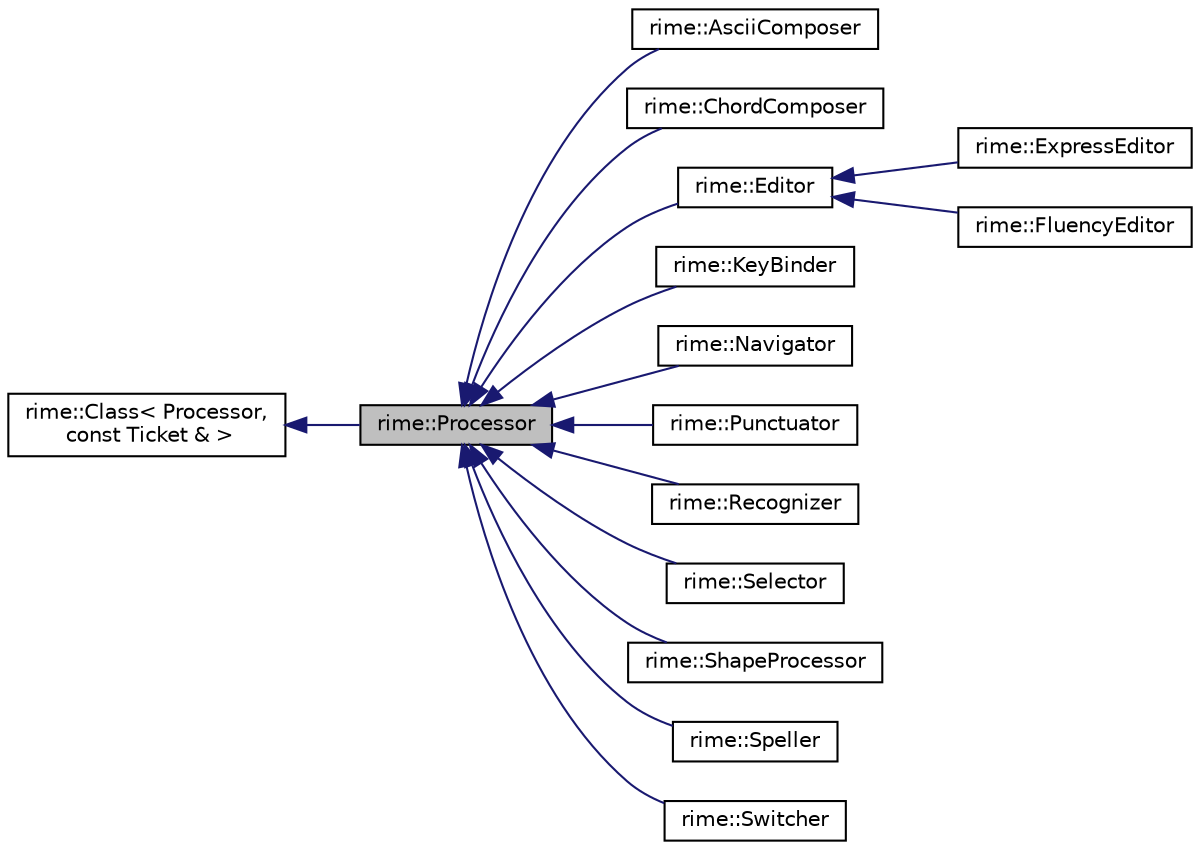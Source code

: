 digraph "rime::Processor"
{
  edge [fontname="Helvetica",fontsize="10",labelfontname="Helvetica",labelfontsize="10"];
  node [fontname="Helvetica",fontsize="10",shape=record];
  rankdir="LR";
  Node1 [label="rime::Processor",height=0.2,width=0.4,color="black", fillcolor="grey75", style="filled" fontcolor="black"];
  Node2 -> Node1 [dir="back",color="midnightblue",fontsize="10",style="solid",fontname="Helvetica"];
  Node2 [label="rime::Class\< Processor,\l const Ticket & \>",height=0.2,width=0.4,color="black", fillcolor="white", style="filled",URL="$a00017.html"];
  Node1 -> Node3 [dir="back",color="midnightblue",fontsize="10",style="solid",fontname="Helvetica"];
  Node3 [label="rime::AsciiComposer",height=0.2,width=0.4,color="black", fillcolor="white", style="filled",URL="$a00005.html"];
  Node1 -> Node4 [dir="back",color="midnightblue",fontsize="10",style="solid",fontname="Helvetica"];
  Node4 [label="rime::ChordComposer",height=0.2,width=0.4,color="black", fillcolor="white", style="filled",URL="$a00014.html"];
  Node1 -> Node5 [dir="back",color="midnightblue",fontsize="10",style="solid",fontname="Helvetica"];
  Node5 [label="rime::Editor",height=0.2,width=0.4,color="black", fillcolor="white", style="filled",URL="$a00064.html"];
  Node5 -> Node6 [dir="back",color="midnightblue",fontsize="10",style="solid",fontname="Helvetica"];
  Node6 [label="rime::ExpressEditor",height=0.2,width=0.4,color="black", fillcolor="white", style="filled",URL="$a00070.html"];
  Node5 -> Node7 [dir="back",color="midnightblue",fontsize="10",style="solid",fontname="Helvetica"];
  Node7 [label="rime::FluencyEditor",height=0.2,width=0.4,color="black", fillcolor="white", style="filled",URL="$a00074.html"];
  Node1 -> Node8 [dir="back",color="midnightblue",fontsize="10",style="solid",fontname="Helvetica"];
  Node8 [label="rime::KeyBinder",height=0.2,width=0.4,color="black", fillcolor="white", style="filled",URL="$a00081.html"];
  Node1 -> Node9 [dir="back",color="midnightblue",fontsize="10",style="solid",fontname="Helvetica"];
  Node9 [label="rime::Navigator",height=0.2,width=0.4,color="black", fillcolor="white", style="filled",URL="$a00101.html"];
  Node1 -> Node10 [dir="back",color="midnightblue",fontsize="10",style="solid",fontname="Helvetica"];
  Node10 [label="rime::Punctuator",height=0.2,width=0.4,color="black", fillcolor="white", style="filled",URL="$a00119.html"];
  Node1 -> Node11 [dir="back",color="midnightblue",fontsize="10",style="solid",fontname="Helvetica"];
  Node11 [label="rime::Recognizer",height=0.2,width=0.4,color="black", fillcolor="white", style="filled",URL="$a00124.html"];
  Node1 -> Node12 [dir="back",color="midnightblue",fontsize="10",style="solid",fontname="Helvetica"];
  Node12 [label="rime::Selector",height=0.2,width=0.4,color="black", fillcolor="white", style="filled",URL="$a00169.html"];
  Node1 -> Node13 [dir="back",color="midnightblue",fontsize="10",style="solid",fontname="Helvetica"];
  Node13 [label="rime::ShapeProcessor",height=0.2,width=0.4,color="black", fillcolor="white", style="filled",URL="$a00177.html"];
  Node1 -> Node14 [dir="back",color="midnightblue",fontsize="10",style="solid",fontname="Helvetica"];
  Node14 [label="rime::Speller",height=0.2,width=0.4,color="black", fillcolor="white", style="filled",URL="$a00183.html"];
  Node1 -> Node15 [dir="back",color="midnightblue",fontsize="10",style="solid",fontname="Helvetica"];
  Node15 [label="rime::Switcher",height=0.2,width=0.4,color="black", fillcolor="white", style="filled",URL="$a00194.html"];
}
